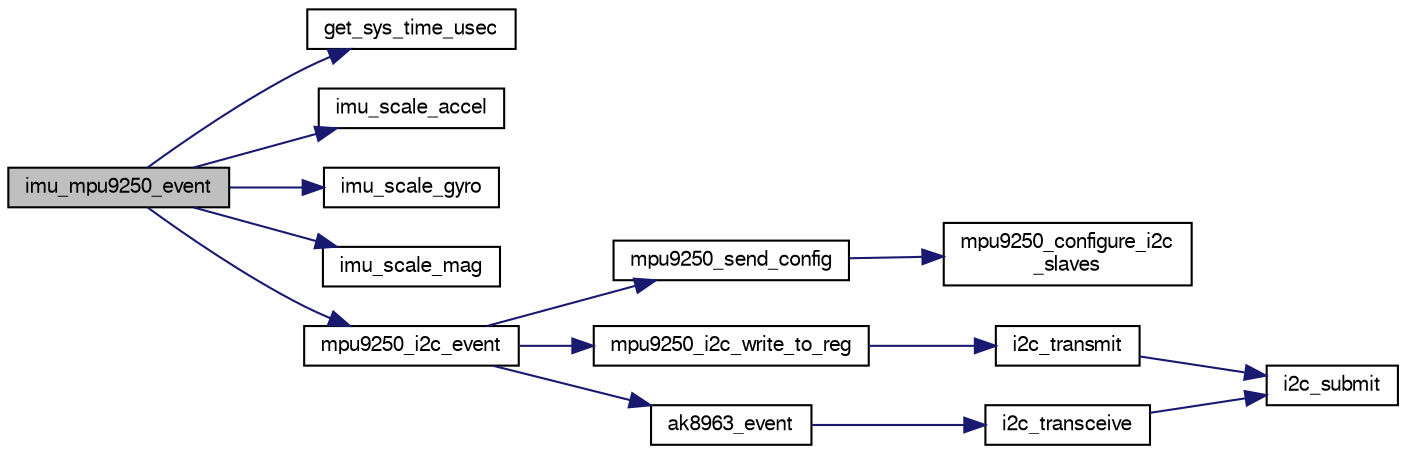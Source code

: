 digraph "imu_mpu9250_event"
{
  edge [fontname="FreeSans",fontsize="10",labelfontname="FreeSans",labelfontsize="10"];
  node [fontname="FreeSans",fontsize="10",shape=record];
  rankdir="LR";
  Node1 [label="imu_mpu9250_event",height=0.2,width=0.4,color="black", fillcolor="grey75", style="filled", fontcolor="black"];
  Node1 -> Node2 [color="midnightblue",fontsize="10",style="solid",fontname="FreeSans"];
  Node2 [label="get_sys_time_usec",height=0.2,width=0.4,color="black", fillcolor="white", style="filled",URL="$chibios_2mcu__periph_2sys__time__arch_8c.html#a7ddfef1f78a56c6b4c4c536b5d670bfb",tooltip="Get the time in microseconds since startup. "];
  Node1 -> Node3 [color="midnightblue",fontsize="10",style="solid",fontname="FreeSans"];
  Node3 [label="imu_scale_accel",height=0.2,width=0.4,color="black", fillcolor="white", style="filled",URL="$ahrs__gx3_8c.html#a34a2e1e2b450191b8ab1e849239810b2"];
  Node1 -> Node4 [color="midnightblue",fontsize="10",style="solid",fontname="FreeSans"];
  Node4 [label="imu_scale_gyro",height=0.2,width=0.4,color="black", fillcolor="white", style="filled",URL="$ahrs__gx3_8c.html#a8d63b0a61c8ffe88dd15b40843b1ae1d"];
  Node1 -> Node5 [color="midnightblue",fontsize="10",style="solid",fontname="FreeSans"];
  Node5 [label="imu_scale_mag",height=0.2,width=0.4,color="black", fillcolor="white", style="filled",URL="$ahrs__gx3_8c.html#a6ca6c7f78fab9df37eb980d2b4d1b3a9"];
  Node1 -> Node6 [color="midnightblue",fontsize="10",style="solid",fontname="FreeSans"];
  Node6 [label="mpu9250_i2c_event",height=0.2,width=0.4,color="black", fillcolor="white", style="filled",URL="$mpu9250__i2c_8c.html#a0dae39bc87a61581cbe1e8a8a3138c0f"];
  Node6 -> Node7 [color="midnightblue",fontsize="10",style="solid",fontname="FreeSans"];
  Node7 [label="mpu9250_send_config",height=0.2,width=0.4,color="black", fillcolor="white", style="filled",URL="$mpu9250_8c.html#a5a845891a5217c8082995fbbf9c94653",tooltip="Configuration sequence called once before normal use. "];
  Node7 -> Node8 [color="midnightblue",fontsize="10",style="solid",fontname="FreeSans"];
  Node8 [label="mpu9250_configure_i2c\l_slaves",height=0.2,width=0.4,color="black", fillcolor="white", style="filled",URL="$mpu9250_8h.html#ad8c9bdb9e4d73f97f5b3daceb9e6e31b",tooltip="Configure I2C slaves of the MPU. "];
  Node6 -> Node9 [color="midnightblue",fontsize="10",style="solid",fontname="FreeSans"];
  Node9 [label="mpu9250_i2c_write_to_reg",height=0.2,width=0.4,color="black", fillcolor="white", style="filled",URL="$mpu9250__i2c_8c.html#a34dd744ef31f8ad77b63bb75d3e64c1f"];
  Node9 -> Node10 [color="midnightblue",fontsize="10",style="solid",fontname="FreeSans"];
  Node10 [label="i2c_transmit",height=0.2,width=0.4,color="black", fillcolor="white", style="filled",URL="$group__i2c.html#ga54405aa058f14a143b8b1b5380015927",tooltip="Submit a write only transaction. "];
  Node10 -> Node11 [color="midnightblue",fontsize="10",style="solid",fontname="FreeSans"];
  Node11 [label="i2c_submit",height=0.2,width=0.4,color="black", fillcolor="white", style="filled",URL="$group__i2c.html#ga4eed48e542a9c71b93372f5a38d7e367",tooltip="Submit a I2C transaction. "];
  Node6 -> Node12 [color="midnightblue",fontsize="10",style="solid",fontname="FreeSans"];
  Node12 [label="ak8963_event",height=0.2,width=0.4,color="black", fillcolor="white", style="filled",URL="$ak8963_8c.html#a0316e3a43049d9356e6581384be3e0ae"];
  Node12 -> Node13 [color="midnightblue",fontsize="10",style="solid",fontname="FreeSans"];
  Node13 [label="i2c_transceive",height=0.2,width=0.4,color="black", fillcolor="white", style="filled",URL="$group__i2c.html#gafb731922c9fb73255aa4cc11e34bfbd6",tooltip="Submit a write/read transaction. "];
  Node13 -> Node11 [color="midnightblue",fontsize="10",style="solid",fontname="FreeSans"];
}
